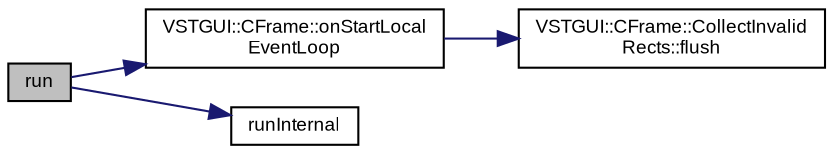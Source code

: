 digraph "run"
{
  bgcolor="transparent";
  edge [fontname="Arial",fontsize="9",labelfontname="Arial",labelfontsize="9"];
  node [fontname="Arial",fontsize="9",shape=record];
  rankdir="LR";
  Node1 [label="run",height=0.2,width=0.4,color="black", fillcolor="grey75", style="filled" fontcolor="black"];
  Node1 -> Node2 [color="midnightblue",fontsize="9",style="solid",fontname="Arial"];
  Node2 [label="VSTGUI::CFrame::onStartLocal\lEventLoop",height=0.2,width=0.4,color="black",URL="$class_v_s_t_g_u_i_1_1_c_frame.html#add1b333f09c643945f8675bdbf094595"];
  Node2 -> Node3 [color="midnightblue",fontsize="9",style="solid",fontname="Arial"];
  Node3 [label="VSTGUI::CFrame::CollectInvalid\lRects::flush",height=0.2,width=0.4,color="black",URL="$struct_v_s_t_g_u_i_1_1_c_frame_1_1_collect_invalid_rects.html#adac116554b543b7c4228c018a85882f5"];
  Node1 -> Node4 [color="midnightblue",fontsize="9",style="solid",fontname="Arial"];
  Node4 [label="runInternal",height=0.2,width=0.4,color="black",URL="$class_v_s_t_g_u_i_1_1_c_new_file_selector.html#a0d9bfc299c653476e66e5d8b792906d5"];
}
